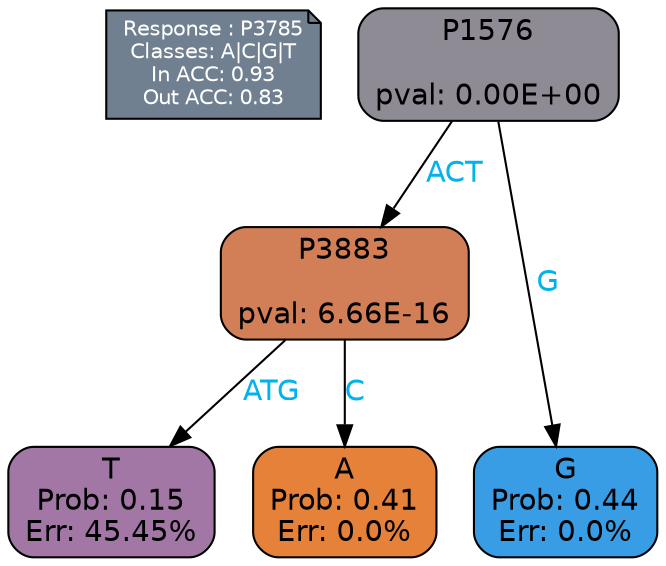 digraph Tree {
node [shape=box, style="filled, rounded", color="black", fontname=helvetica] ;
graph [ranksep=equally, splines=polylines, bgcolor=transparent, dpi=600] ;
edge [fontname=helvetica] ;
LEGEND [label="Response : P3785
Classes: A|C|G|T
In ACC: 0.93
Out ACC: 0.83
",shape=note,align=left,style=filled,fillcolor="slategray",fontcolor="white",fontsize=10];1 [label="P1576

pval: 0.00E+00", fillcolor="#8f8b95"] ;
2 [label="P3883

pval: 6.66E-16", fillcolor="#d27e57"] ;
3 [label="T
Prob: 0.15
Err: 45.45%", fillcolor="#a277a6"] ;
4 [label="A
Prob: 0.41
Err: 0.0%", fillcolor="#e58139"] ;
5 [label="G
Prob: 0.44
Err: 0.0%", fillcolor="#399de5"] ;
1 -> 2 [label="ACT",fontcolor=deepskyblue2] ;
1 -> 5 [label="G",fontcolor=deepskyblue2] ;
2 -> 3 [label="ATG",fontcolor=deepskyblue2] ;
2 -> 4 [label="C",fontcolor=deepskyblue2] ;
{rank = same; 3;4;5;}{rank = same; LEGEND;1;}}